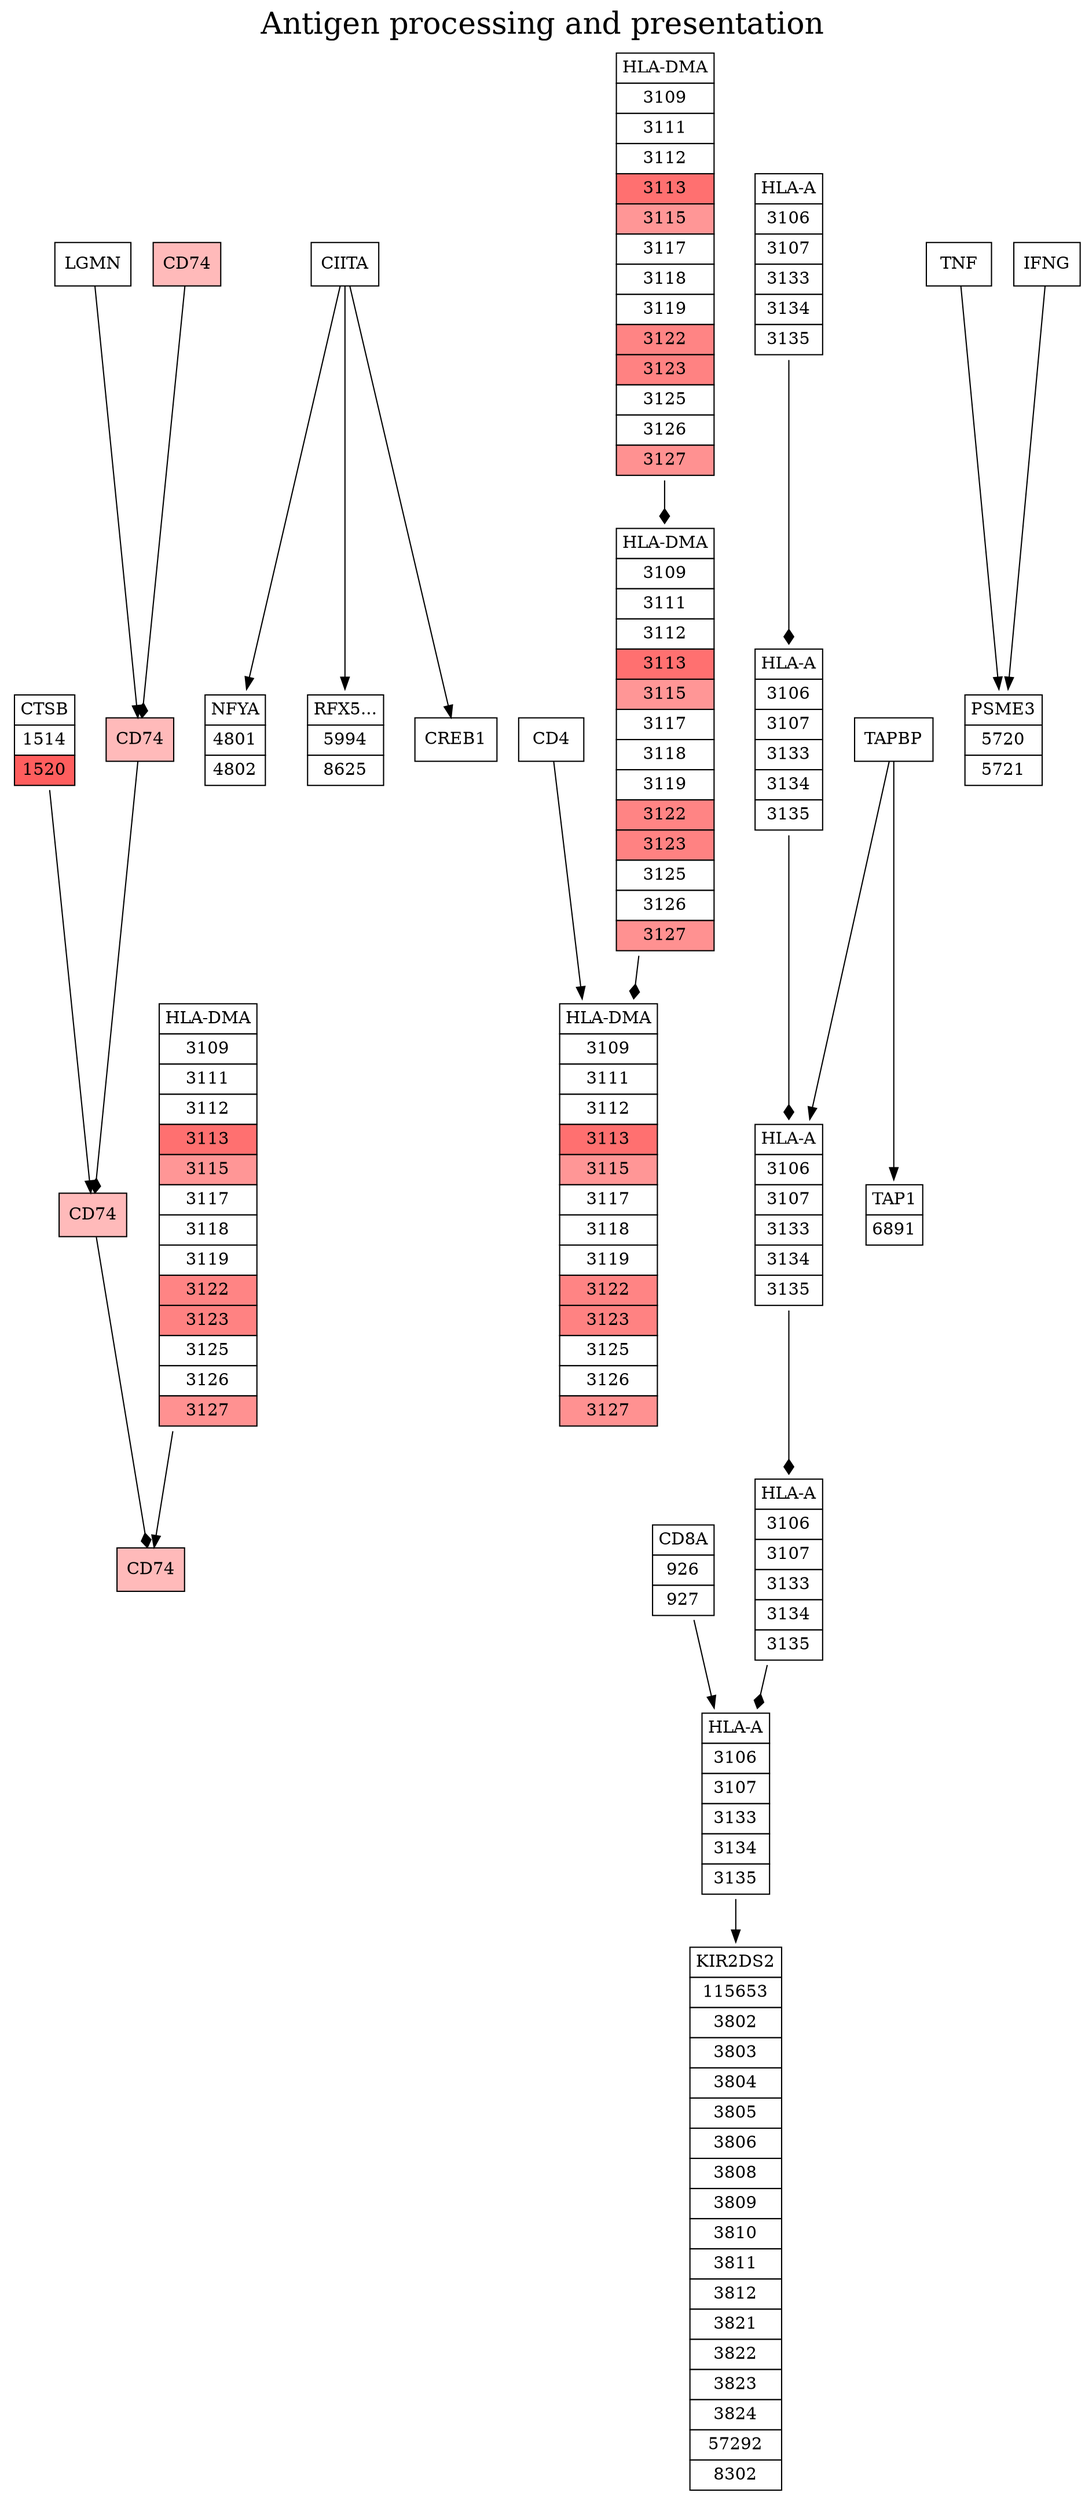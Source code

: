 digraph pathway {
arrowhead=normal;
bgcolor="#ffffff";
fontsize=25;
label="Antigen processing and presentation";
labelloc=t;
rankdir=TB;
splines=normal;
17 [color="#000000", fillcolor="#ffbaba", label=CD74, shape=rectangle, style=filled];
18 [color="#000000", fillcolor="#ffbaba", label=CD74, shape=rectangle, style=filled];
19 [color="#000000", fillcolor="#ffffff", label=<<table border="0" cellborder="1" cellpadding="4" cellspacing="0"><tr><td bgcolor="#ffffff">HLA-DMA</td></tr><tr><td bgcolor="#ffffff">3109</td></tr><tr><td bgcolor="#ffffff">3111</td></tr><tr><td bgcolor="#ffffff">3112</td></tr><tr><td bgcolor="#ff7070">3113</td></tr><tr><td bgcolor="#ff9696">3115</td></tr><tr><td bgcolor="#ffffff">3117</td></tr><tr><td bgcolor="#ffffff">3118</td></tr><tr><td bgcolor="#ffffff">3119</td></tr><tr><td bgcolor="#ff8484">3122</td></tr><tr><td bgcolor="#ff8282">3123</td></tr><tr><td bgcolor="#ffffff">3125</td></tr><tr><td bgcolor="#ffffff">3126</td></tr><tr><td bgcolor="#ff9191">3127</td></tr></table>>, shape=plaintext, style=filled];
20 [color="#000000", fillcolor="#ffffff", label=<<table border="0" cellborder="1" cellpadding="4" cellspacing="0"><tr><td bgcolor="#ffffff">NFYA</td></tr><tr><td bgcolor="#ffffff">4801</td></tr><tr><td bgcolor="#ffffff">4802</td></tr></table>>, shape=plaintext, style=filled];
21 [color="#000000", fillcolor="#ffffff", label=<<table border="0" cellborder="1" cellpadding="4" cellspacing="0"><tr><td bgcolor="#ffffff">RFX5...</td></tr><tr><td bgcolor="#ffffff">5994</td></tr><tr><td bgcolor="#ffffff">8625</td></tr></table>>, shape=plaintext, style=filled];
22 [color="#000000", fillcolor="#ffffff", label=CREB1, shape=rectangle, style=filled];
23 [color="#000000", fillcolor="#ffffff", label=CIITA, shape=rectangle, style=filled];
24 [color="#000000", fillcolor="#ffffff", label=<<table border="0" cellborder="1" cellpadding="4" cellspacing="0"><tr><td bgcolor="#ffffff">CTSB</td></tr><tr><td bgcolor="#ffffff">1514</td></tr><tr><td bgcolor="#ff5e5e">1520</td></tr></table>>, shape=plaintext, style=filled];
25 [color="#000000", fillcolor="#ffffff", label=LGMN, shape=rectangle, style=filled];
26 [color="#000000", fillcolor="#ffbaba", label=CD74, shape=rectangle, style=filled];
27 [color="#000000", fillcolor="#ffbaba", label=CD74, shape=rectangle, style=filled];
33 [color="#000000", fillcolor="#ffffff", label=CD4, shape=rectangle, style=filled];
34 [color="#000000", fillcolor="#ffffff", label=<<table border="0" cellborder="1" cellpadding="4" cellspacing="0"><tr><td bgcolor="#ffffff">KIR2DS2</td></tr><tr><td bgcolor="#ffffff">115653</td></tr><tr><td bgcolor="#ffffff">3802</td></tr><tr><td bgcolor="#ffffff">3803</td></tr><tr><td bgcolor="#ffffff">3804</td></tr><tr><td bgcolor="#ffffff">3805</td></tr><tr><td bgcolor="#ffffff">3806</td></tr><tr><td bgcolor="#ffffff">3808</td></tr><tr><td bgcolor="#ffffff">3809</td></tr><tr><td bgcolor="#ffffff">3810</td></tr><tr><td bgcolor="#ffffff">3811</td></tr><tr><td bgcolor="#ffffff">3812</td></tr><tr><td bgcolor="#ffffff">3821</td></tr><tr><td bgcolor="#ffffff">3822</td></tr><tr><td bgcolor="#ffffff">3823</td></tr><tr><td bgcolor="#ffffff">3824</td></tr><tr><td bgcolor="#ffffff">57292</td></tr><tr><td bgcolor="#ffffff">8302</td></tr></table>>, shape=plaintext, style=filled];
35 [color="#000000", fillcolor="#ffffff", label=<<table border="0" cellborder="1" cellpadding="4" cellspacing="0"><tr><td bgcolor="#ffffff">CD8A</td></tr><tr><td bgcolor="#ffffff">926</td></tr><tr><td bgcolor="#ffffff">927</td></tr></table>>, shape=plaintext, style=filled];
36 [color="#000000", fillcolor="#ffffff", label=TAPBP, shape=rectangle, style=filled];
42 [color="#000000", fillcolor="#ffffff", label=<<table border="0" cellborder="1" cellpadding="4" cellspacing="0"><tr><td bgcolor="#ffffff">HLA-A</td></tr><tr><td bgcolor="#ffffff">3106</td></tr><tr><td bgcolor="#ffffff">3107</td></tr><tr><td bgcolor="#ffffff">3133</td></tr><tr><td bgcolor="#ffffff">3134</td></tr><tr><td bgcolor="#ffffff">3135</td></tr></table>>, shape=plaintext, style=filled];
43 [color="#000000", fillcolor="#ffffff", label=<<table border="0" cellborder="1" cellpadding="4" cellspacing="0"><tr><td bgcolor="#ffffff">HLA-DMA</td></tr><tr><td bgcolor="#ffffff">3109</td></tr><tr><td bgcolor="#ffffff">3111</td></tr><tr><td bgcolor="#ffffff">3112</td></tr><tr><td bgcolor="#ff7070">3113</td></tr><tr><td bgcolor="#ff9696">3115</td></tr><tr><td bgcolor="#ffffff">3117</td></tr><tr><td bgcolor="#ffffff">3118</td></tr><tr><td bgcolor="#ffffff">3119</td></tr><tr><td bgcolor="#ff8484">3122</td></tr><tr><td bgcolor="#ff8282">3123</td></tr><tr><td bgcolor="#ffffff">3125</td></tr><tr><td bgcolor="#ffffff">3126</td></tr><tr><td bgcolor="#ff9191">3127</td></tr></table>>, shape=plaintext, style=filled];
44 [color="#000000", fillcolor="#ffffff", label=<<table border="0" cellborder="1" cellpadding="4" cellspacing="0"><tr><td bgcolor="#ffffff">HLA-DMA</td></tr><tr><td bgcolor="#ffffff">3109</td></tr><tr><td bgcolor="#ffffff">3111</td></tr><tr><td bgcolor="#ffffff">3112</td></tr><tr><td bgcolor="#ff7070">3113</td></tr><tr><td bgcolor="#ff9696">3115</td></tr><tr><td bgcolor="#ffffff">3117</td></tr><tr><td bgcolor="#ffffff">3118</td></tr><tr><td bgcolor="#ffffff">3119</td></tr><tr><td bgcolor="#ff8484">3122</td></tr><tr><td bgcolor="#ff8282">3123</td></tr><tr><td bgcolor="#ffffff">3125</td></tr><tr><td bgcolor="#ffffff">3126</td></tr><tr><td bgcolor="#ff9191">3127</td></tr></table>>, shape=plaintext, style=filled];
45 [color="#000000", fillcolor="#ffffff", label=<<table border="0" cellborder="1" cellpadding="4" cellspacing="0"><tr><td bgcolor="#ffffff">HLA-DMA</td></tr><tr><td bgcolor="#ffffff">3109</td></tr><tr><td bgcolor="#ffffff">3111</td></tr><tr><td bgcolor="#ffffff">3112</td></tr><tr><td bgcolor="#ff7070">3113</td></tr><tr><td bgcolor="#ff9696">3115</td></tr><tr><td bgcolor="#ffffff">3117</td></tr><tr><td bgcolor="#ffffff">3118</td></tr><tr><td bgcolor="#ffffff">3119</td></tr><tr><td bgcolor="#ff8484">3122</td></tr><tr><td bgcolor="#ff8282">3123</td></tr><tr><td bgcolor="#ffffff">3125</td></tr><tr><td bgcolor="#ffffff">3126</td></tr><tr><td bgcolor="#ff9191">3127</td></tr></table>>, shape=plaintext, style=filled];
46 [color="#000000", fillcolor="#ffffff", label=<<table border="0" cellborder="1" cellpadding="4" cellspacing="0"><tr><td bgcolor="#ffffff">HLA-A</td></tr><tr><td bgcolor="#ffffff">3106</td></tr><tr><td bgcolor="#ffffff">3107</td></tr><tr><td bgcolor="#ffffff">3133</td></tr><tr><td bgcolor="#ffffff">3134</td></tr><tr><td bgcolor="#ffffff">3135</td></tr></table>>, shape=plaintext, style=filled];
47 [color="#000000", fillcolor="#ffffff", label=<<table border="0" cellborder="1" cellpadding="4" cellspacing="0"><tr><td bgcolor="#ffffff">HLA-A</td></tr><tr><td bgcolor="#ffffff">3106</td></tr><tr><td bgcolor="#ffffff">3107</td></tr><tr><td bgcolor="#ffffff">3133</td></tr><tr><td bgcolor="#ffffff">3134</td></tr><tr><td bgcolor="#ffffff">3135</td></tr></table>>, shape=plaintext, style=filled];
48 [color="#000000", fillcolor="#ffffff", label=<<table border="0" cellborder="1" cellpadding="4" cellspacing="0"><tr><td bgcolor="#ffffff">HLA-A</td></tr><tr><td bgcolor="#ffffff">3106</td></tr><tr><td bgcolor="#ffffff">3107</td></tr><tr><td bgcolor="#ffffff">3133</td></tr><tr><td bgcolor="#ffffff">3134</td></tr><tr><td bgcolor="#ffffff">3135</td></tr></table>>, shape=plaintext, style=filled];
49 [color="#000000", fillcolor="#ffffff", label=<<table border="0" cellborder="1" cellpadding="4" cellspacing="0"><tr><td bgcolor="#ffffff">TAP1</td></tr><tr><td bgcolor="#ffffff">6891</td></tr></table>>, shape=plaintext, style=filled];
50 [color="#000000", fillcolor="#ffffff", label=<<table border="0" cellborder="1" cellpadding="4" cellspacing="0"><tr><td bgcolor="#ffffff">HLA-A</td></tr><tr><td bgcolor="#ffffff">3106</td></tr><tr><td bgcolor="#ffffff">3107</td></tr><tr><td bgcolor="#ffffff">3133</td></tr><tr><td bgcolor="#ffffff">3134</td></tr><tr><td bgcolor="#ffffff">3135</td></tr></table>>, shape=plaintext, style=filled];
55 [color="#000000", fillcolor="#ffffff", label=<<table border="0" cellborder="1" cellpadding="4" cellspacing="0"><tr><td bgcolor="#ffffff">PSME3</td></tr><tr><td bgcolor="#ffffff">5720</td></tr><tr><td bgcolor="#ffffff">5721</td></tr></table>>, shape=plaintext, style=filled];
56 [color="#000000", fillcolor="#ffffff", label=TNF, shape=rectangle, style=filled];
57 [color="#000000", fillcolor="#ffffff", label=IFNG, shape=rectangle, style=filled];
42 -> 50  [arrowhead=diamond, style=solid];
50 -> 48  [arrowhead=diamond, style=solid];
48 -> 47  [arrowhead=diamond, style=solid];
47 -> 46  [arrowhead=diamond, style=solid];
43 -> 45  [arrowhead=diamond, style=solid];
45 -> 44  [arrowhead=diamond, style=solid];
26 -> 27  [arrowhead=diamond, style=solid];
27 -> 18  [arrowhead=diamond, style=solid];
18 -> 17  [arrowhead=diamond, style=solid];
57 -> 55  [arrowhead=normal, style=solid];
56 -> 55  [arrowhead=normal, style=solid];
23 -> 21  [arrowhead=normal, style=solid];
23 -> 22  [arrowhead=normal, style=solid];
23 -> 20  [arrowhead=normal, style=solid];
46 -> 34  [arrowhead=normal, style=solid];
35 -> 46  [arrowhead=normal, style=solid];
33 -> 44  [arrowhead=normal, style=solid];
19 -> 17  [arrowhead=normal, style=solid];
24 -> 18  [arrowhead=normal, style=solid];
25 -> 27  [arrowhead=normal, style=solid];
36 -> 48  [arrowhead=normal, style=solid];
36 -> 49  [arrowhead=normal, style=solid];
}
